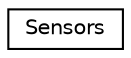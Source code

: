 digraph "Graphical Class Hierarchy"
{
 // LATEX_PDF_SIZE
  edge [fontname="Helvetica",fontsize="10",labelfontname="Helvetica",labelfontsize="10"];
  node [fontname="Helvetica",fontsize="10",shape=record];
  rankdir="LR";
  Node0 [label="Sensors",height=0.2,width=0.4,color="black", fillcolor="white", style="filled",URL="$classSensors.html",tooltip=" "];
}
